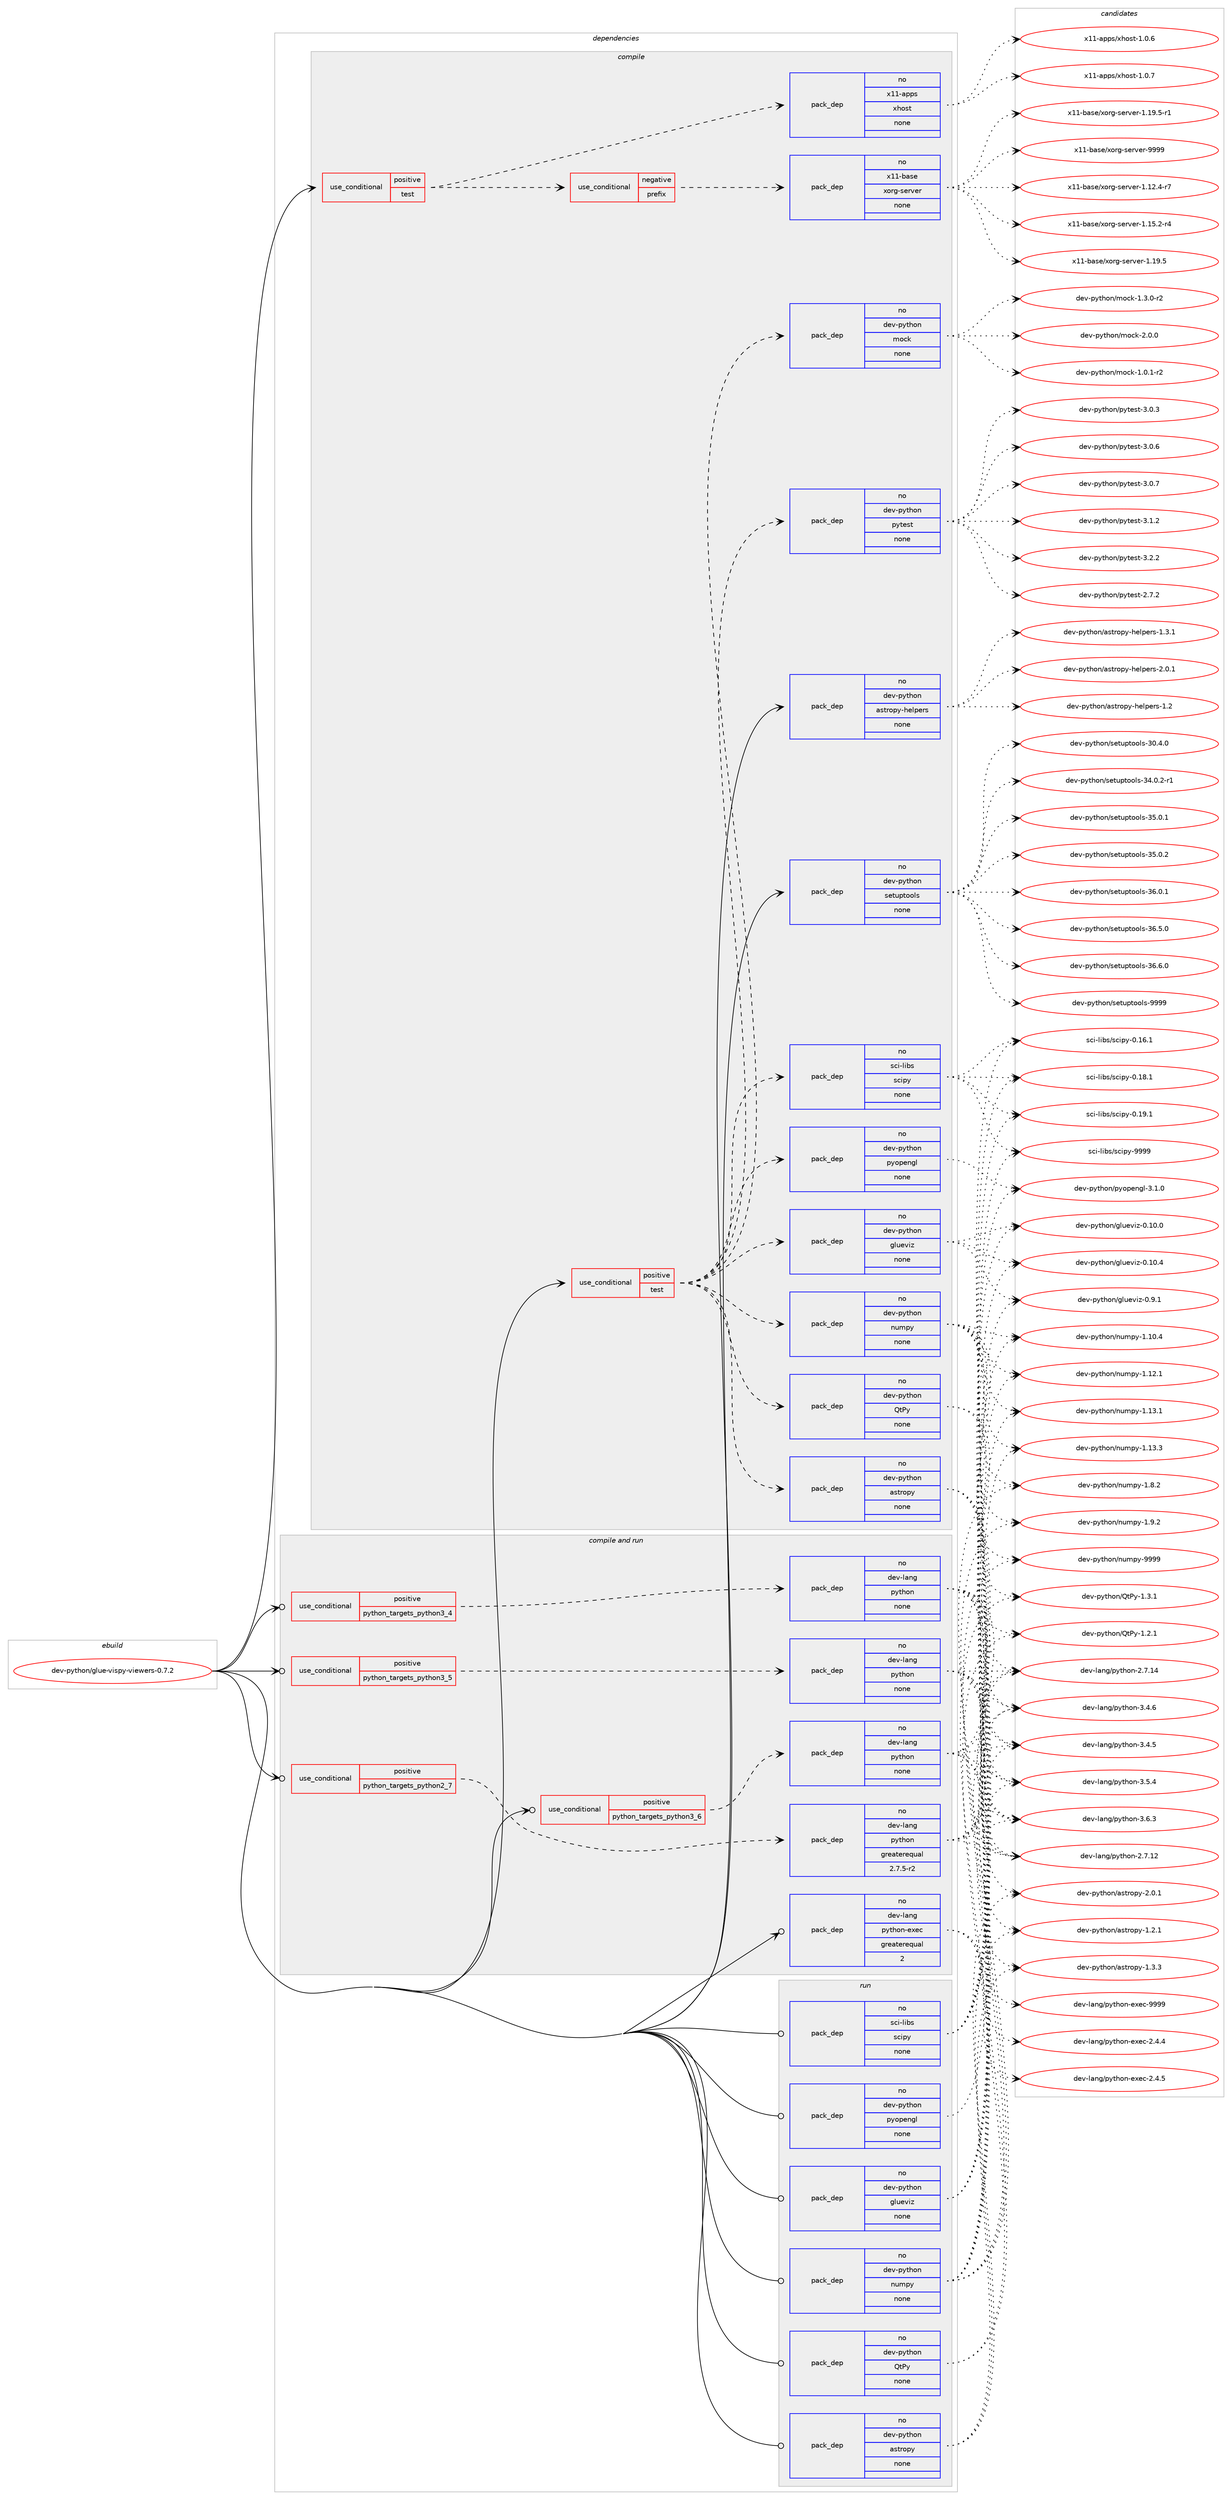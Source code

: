 digraph prolog {

# *************
# Graph options
# *************

newrank=true;
concentrate=true;
compound=true;
graph [rankdir=LR,fontname=Helvetica,fontsize=10,ranksep=1.5];#, ranksep=2.5, nodesep=0.2];
edge  [arrowhead=vee];
node  [fontname=Helvetica,fontsize=10];

# **********
# The ebuild
# **********

subgraph cluster_leftcol {
color=gray;
rank=same;
label=<<i>ebuild</i>>;
id [label="dev-python/glue-vispy-viewers-0.7.2", color=red, width=4, href="../dev-python/glue-vispy-viewers-0.7.2.svg"];
}

# ****************
# The dependencies
# ****************

subgraph cluster_midcol {
color=gray;
label=<<i>dependencies</i>>;
subgraph cluster_compile {
fillcolor="#eeeeee";
style=filled;
label=<<i>compile</i>>;
subgraph cond33333 {
dependency159169 [label=<<TABLE BORDER="0" CELLBORDER="1" CELLSPACING="0" CELLPADDING="4"><TR><TD ROWSPAN="3" CELLPADDING="10">use_conditional</TD></TR><TR><TD>positive</TD></TR><TR><TD>test</TD></TR></TABLE>>, shape=none, color=red];
subgraph cond33334 {
dependency159170 [label=<<TABLE BORDER="0" CELLBORDER="1" CELLSPACING="0" CELLPADDING="4"><TR><TD ROWSPAN="3" CELLPADDING="10">use_conditional</TD></TR><TR><TD>negative</TD></TR><TR><TD>prefix</TD></TR></TABLE>>, shape=none, color=red];
subgraph pack121996 {
dependency159171 [label=<<TABLE BORDER="0" CELLBORDER="1" CELLSPACING="0" CELLPADDING="4" WIDTH="220"><TR><TD ROWSPAN="6" CELLPADDING="30">pack_dep</TD></TR><TR><TD WIDTH="110">no</TD></TR><TR><TD>x11-base</TD></TR><TR><TD>xorg-server</TD></TR><TR><TD>none</TD></TR><TR><TD></TD></TR></TABLE>>, shape=none, color=blue];
}
dependency159170:e -> dependency159171:w [weight=20,style="dashed",arrowhead="vee"];
}
dependency159169:e -> dependency159170:w [weight=20,style="dashed",arrowhead="vee"];
subgraph pack121997 {
dependency159172 [label=<<TABLE BORDER="0" CELLBORDER="1" CELLSPACING="0" CELLPADDING="4" WIDTH="220"><TR><TD ROWSPAN="6" CELLPADDING="30">pack_dep</TD></TR><TR><TD WIDTH="110">no</TD></TR><TR><TD>x11-apps</TD></TR><TR><TD>xhost</TD></TR><TR><TD>none</TD></TR><TR><TD></TD></TR></TABLE>>, shape=none, color=blue];
}
dependency159169:e -> dependency159172:w [weight=20,style="dashed",arrowhead="vee"];
}
id:e -> dependency159169:w [weight=20,style="solid",arrowhead="vee"];
subgraph cond33335 {
dependency159173 [label=<<TABLE BORDER="0" CELLBORDER="1" CELLSPACING="0" CELLPADDING="4"><TR><TD ROWSPAN="3" CELLPADDING="10">use_conditional</TD></TR><TR><TD>positive</TD></TR><TR><TD>test</TD></TR></TABLE>>, shape=none, color=red];
subgraph pack121998 {
dependency159174 [label=<<TABLE BORDER="0" CELLBORDER="1" CELLSPACING="0" CELLPADDING="4" WIDTH="220"><TR><TD ROWSPAN="6" CELLPADDING="30">pack_dep</TD></TR><TR><TD WIDTH="110">no</TD></TR><TR><TD>dev-python</TD></TR><TR><TD>astropy</TD></TR><TR><TD>none</TD></TR><TR><TD></TD></TR></TABLE>>, shape=none, color=blue];
}
dependency159173:e -> dependency159174:w [weight=20,style="dashed",arrowhead="vee"];
subgraph pack121999 {
dependency159175 [label=<<TABLE BORDER="0" CELLBORDER="1" CELLSPACING="0" CELLPADDING="4" WIDTH="220"><TR><TD ROWSPAN="6" CELLPADDING="30">pack_dep</TD></TR><TR><TD WIDTH="110">no</TD></TR><TR><TD>dev-python</TD></TR><TR><TD>glueviz</TD></TR><TR><TD>none</TD></TR><TR><TD></TD></TR></TABLE>>, shape=none, color=blue];
}
dependency159173:e -> dependency159175:w [weight=20,style="dashed",arrowhead="vee"];
subgraph pack122000 {
dependency159176 [label=<<TABLE BORDER="0" CELLBORDER="1" CELLSPACING="0" CELLPADDING="4" WIDTH="220"><TR><TD ROWSPAN="6" CELLPADDING="30">pack_dep</TD></TR><TR><TD WIDTH="110">no</TD></TR><TR><TD>dev-python</TD></TR><TR><TD>numpy</TD></TR><TR><TD>none</TD></TR><TR><TD></TD></TR></TABLE>>, shape=none, color=blue];
}
dependency159173:e -> dependency159176:w [weight=20,style="dashed",arrowhead="vee"];
subgraph pack122001 {
dependency159177 [label=<<TABLE BORDER="0" CELLBORDER="1" CELLSPACING="0" CELLPADDING="4" WIDTH="220"><TR><TD ROWSPAN="6" CELLPADDING="30">pack_dep</TD></TR><TR><TD WIDTH="110">no</TD></TR><TR><TD>dev-python</TD></TR><TR><TD>pyopengl</TD></TR><TR><TD>none</TD></TR><TR><TD></TD></TR></TABLE>>, shape=none, color=blue];
}
dependency159173:e -> dependency159177:w [weight=20,style="dashed",arrowhead="vee"];
subgraph pack122002 {
dependency159178 [label=<<TABLE BORDER="0" CELLBORDER="1" CELLSPACING="0" CELLPADDING="4" WIDTH="220"><TR><TD ROWSPAN="6" CELLPADDING="30">pack_dep</TD></TR><TR><TD WIDTH="110">no</TD></TR><TR><TD>dev-python</TD></TR><TR><TD>QtPy</TD></TR><TR><TD>none</TD></TR><TR><TD></TD></TR></TABLE>>, shape=none, color=blue];
}
dependency159173:e -> dependency159178:w [weight=20,style="dashed",arrowhead="vee"];
subgraph pack122003 {
dependency159179 [label=<<TABLE BORDER="0" CELLBORDER="1" CELLSPACING="0" CELLPADDING="4" WIDTH="220"><TR><TD ROWSPAN="6" CELLPADDING="30">pack_dep</TD></TR><TR><TD WIDTH="110">no</TD></TR><TR><TD>sci-libs</TD></TR><TR><TD>scipy</TD></TR><TR><TD>none</TD></TR><TR><TD></TD></TR></TABLE>>, shape=none, color=blue];
}
dependency159173:e -> dependency159179:w [weight=20,style="dashed",arrowhead="vee"];
subgraph pack122004 {
dependency159180 [label=<<TABLE BORDER="0" CELLBORDER="1" CELLSPACING="0" CELLPADDING="4" WIDTH="220"><TR><TD ROWSPAN="6" CELLPADDING="30">pack_dep</TD></TR><TR><TD WIDTH="110">no</TD></TR><TR><TD>dev-python</TD></TR><TR><TD>mock</TD></TR><TR><TD>none</TD></TR><TR><TD></TD></TR></TABLE>>, shape=none, color=blue];
}
dependency159173:e -> dependency159180:w [weight=20,style="dashed",arrowhead="vee"];
subgraph pack122005 {
dependency159181 [label=<<TABLE BORDER="0" CELLBORDER="1" CELLSPACING="0" CELLPADDING="4" WIDTH="220"><TR><TD ROWSPAN="6" CELLPADDING="30">pack_dep</TD></TR><TR><TD WIDTH="110">no</TD></TR><TR><TD>dev-python</TD></TR><TR><TD>pytest</TD></TR><TR><TD>none</TD></TR><TR><TD></TD></TR></TABLE>>, shape=none, color=blue];
}
dependency159173:e -> dependency159181:w [weight=20,style="dashed",arrowhead="vee"];
}
id:e -> dependency159173:w [weight=20,style="solid",arrowhead="vee"];
subgraph pack122006 {
dependency159182 [label=<<TABLE BORDER="0" CELLBORDER="1" CELLSPACING="0" CELLPADDING="4" WIDTH="220"><TR><TD ROWSPAN="6" CELLPADDING="30">pack_dep</TD></TR><TR><TD WIDTH="110">no</TD></TR><TR><TD>dev-python</TD></TR><TR><TD>astropy-helpers</TD></TR><TR><TD>none</TD></TR><TR><TD></TD></TR></TABLE>>, shape=none, color=blue];
}
id:e -> dependency159182:w [weight=20,style="solid",arrowhead="vee"];
subgraph pack122007 {
dependency159183 [label=<<TABLE BORDER="0" CELLBORDER="1" CELLSPACING="0" CELLPADDING="4" WIDTH="220"><TR><TD ROWSPAN="6" CELLPADDING="30">pack_dep</TD></TR><TR><TD WIDTH="110">no</TD></TR><TR><TD>dev-python</TD></TR><TR><TD>setuptools</TD></TR><TR><TD>none</TD></TR><TR><TD></TD></TR></TABLE>>, shape=none, color=blue];
}
id:e -> dependency159183:w [weight=20,style="solid",arrowhead="vee"];
}
subgraph cluster_compileandrun {
fillcolor="#eeeeee";
style=filled;
label=<<i>compile and run</i>>;
subgraph cond33336 {
dependency159184 [label=<<TABLE BORDER="0" CELLBORDER="1" CELLSPACING="0" CELLPADDING="4"><TR><TD ROWSPAN="3" CELLPADDING="10">use_conditional</TD></TR><TR><TD>positive</TD></TR><TR><TD>python_targets_python2_7</TD></TR></TABLE>>, shape=none, color=red];
subgraph pack122008 {
dependency159185 [label=<<TABLE BORDER="0" CELLBORDER="1" CELLSPACING="0" CELLPADDING="4" WIDTH="220"><TR><TD ROWSPAN="6" CELLPADDING="30">pack_dep</TD></TR><TR><TD WIDTH="110">no</TD></TR><TR><TD>dev-lang</TD></TR><TR><TD>python</TD></TR><TR><TD>greaterequal</TD></TR><TR><TD>2.7.5-r2</TD></TR></TABLE>>, shape=none, color=blue];
}
dependency159184:e -> dependency159185:w [weight=20,style="dashed",arrowhead="vee"];
}
id:e -> dependency159184:w [weight=20,style="solid",arrowhead="odotvee"];
subgraph cond33337 {
dependency159186 [label=<<TABLE BORDER="0" CELLBORDER="1" CELLSPACING="0" CELLPADDING="4"><TR><TD ROWSPAN="3" CELLPADDING="10">use_conditional</TD></TR><TR><TD>positive</TD></TR><TR><TD>python_targets_python3_4</TD></TR></TABLE>>, shape=none, color=red];
subgraph pack122009 {
dependency159187 [label=<<TABLE BORDER="0" CELLBORDER="1" CELLSPACING="0" CELLPADDING="4" WIDTH="220"><TR><TD ROWSPAN="6" CELLPADDING="30">pack_dep</TD></TR><TR><TD WIDTH="110">no</TD></TR><TR><TD>dev-lang</TD></TR><TR><TD>python</TD></TR><TR><TD>none</TD></TR><TR><TD></TD></TR></TABLE>>, shape=none, color=blue];
}
dependency159186:e -> dependency159187:w [weight=20,style="dashed",arrowhead="vee"];
}
id:e -> dependency159186:w [weight=20,style="solid",arrowhead="odotvee"];
subgraph cond33338 {
dependency159188 [label=<<TABLE BORDER="0" CELLBORDER="1" CELLSPACING="0" CELLPADDING="4"><TR><TD ROWSPAN="3" CELLPADDING="10">use_conditional</TD></TR><TR><TD>positive</TD></TR><TR><TD>python_targets_python3_5</TD></TR></TABLE>>, shape=none, color=red];
subgraph pack122010 {
dependency159189 [label=<<TABLE BORDER="0" CELLBORDER="1" CELLSPACING="0" CELLPADDING="4" WIDTH="220"><TR><TD ROWSPAN="6" CELLPADDING="30">pack_dep</TD></TR><TR><TD WIDTH="110">no</TD></TR><TR><TD>dev-lang</TD></TR><TR><TD>python</TD></TR><TR><TD>none</TD></TR><TR><TD></TD></TR></TABLE>>, shape=none, color=blue];
}
dependency159188:e -> dependency159189:w [weight=20,style="dashed",arrowhead="vee"];
}
id:e -> dependency159188:w [weight=20,style="solid",arrowhead="odotvee"];
subgraph cond33339 {
dependency159190 [label=<<TABLE BORDER="0" CELLBORDER="1" CELLSPACING="0" CELLPADDING="4"><TR><TD ROWSPAN="3" CELLPADDING="10">use_conditional</TD></TR><TR><TD>positive</TD></TR><TR><TD>python_targets_python3_6</TD></TR></TABLE>>, shape=none, color=red];
subgraph pack122011 {
dependency159191 [label=<<TABLE BORDER="0" CELLBORDER="1" CELLSPACING="0" CELLPADDING="4" WIDTH="220"><TR><TD ROWSPAN="6" CELLPADDING="30">pack_dep</TD></TR><TR><TD WIDTH="110">no</TD></TR><TR><TD>dev-lang</TD></TR><TR><TD>python</TD></TR><TR><TD>none</TD></TR><TR><TD></TD></TR></TABLE>>, shape=none, color=blue];
}
dependency159190:e -> dependency159191:w [weight=20,style="dashed",arrowhead="vee"];
}
id:e -> dependency159190:w [weight=20,style="solid",arrowhead="odotvee"];
subgraph pack122012 {
dependency159192 [label=<<TABLE BORDER="0" CELLBORDER="1" CELLSPACING="0" CELLPADDING="4" WIDTH="220"><TR><TD ROWSPAN="6" CELLPADDING="30">pack_dep</TD></TR><TR><TD WIDTH="110">no</TD></TR><TR><TD>dev-lang</TD></TR><TR><TD>python-exec</TD></TR><TR><TD>greaterequal</TD></TR><TR><TD>2</TD></TR></TABLE>>, shape=none, color=blue];
}
id:e -> dependency159192:w [weight=20,style="solid",arrowhead="odotvee"];
}
subgraph cluster_run {
fillcolor="#eeeeee";
style=filled;
label=<<i>run</i>>;
subgraph pack122013 {
dependency159193 [label=<<TABLE BORDER="0" CELLBORDER="1" CELLSPACING="0" CELLPADDING="4" WIDTH="220"><TR><TD ROWSPAN="6" CELLPADDING="30">pack_dep</TD></TR><TR><TD WIDTH="110">no</TD></TR><TR><TD>dev-python</TD></TR><TR><TD>QtPy</TD></TR><TR><TD>none</TD></TR><TR><TD></TD></TR></TABLE>>, shape=none, color=blue];
}
id:e -> dependency159193:w [weight=20,style="solid",arrowhead="odot"];
subgraph pack122014 {
dependency159194 [label=<<TABLE BORDER="0" CELLBORDER="1" CELLSPACING="0" CELLPADDING="4" WIDTH="220"><TR><TD ROWSPAN="6" CELLPADDING="30">pack_dep</TD></TR><TR><TD WIDTH="110">no</TD></TR><TR><TD>dev-python</TD></TR><TR><TD>astropy</TD></TR><TR><TD>none</TD></TR><TR><TD></TD></TR></TABLE>>, shape=none, color=blue];
}
id:e -> dependency159194:w [weight=20,style="solid",arrowhead="odot"];
subgraph pack122015 {
dependency159195 [label=<<TABLE BORDER="0" CELLBORDER="1" CELLSPACING="0" CELLPADDING="4" WIDTH="220"><TR><TD ROWSPAN="6" CELLPADDING="30">pack_dep</TD></TR><TR><TD WIDTH="110">no</TD></TR><TR><TD>dev-python</TD></TR><TR><TD>glueviz</TD></TR><TR><TD>none</TD></TR><TR><TD></TD></TR></TABLE>>, shape=none, color=blue];
}
id:e -> dependency159195:w [weight=20,style="solid",arrowhead="odot"];
subgraph pack122016 {
dependency159196 [label=<<TABLE BORDER="0" CELLBORDER="1" CELLSPACING="0" CELLPADDING="4" WIDTH="220"><TR><TD ROWSPAN="6" CELLPADDING="30">pack_dep</TD></TR><TR><TD WIDTH="110">no</TD></TR><TR><TD>dev-python</TD></TR><TR><TD>numpy</TD></TR><TR><TD>none</TD></TR><TR><TD></TD></TR></TABLE>>, shape=none, color=blue];
}
id:e -> dependency159196:w [weight=20,style="solid",arrowhead="odot"];
subgraph pack122017 {
dependency159197 [label=<<TABLE BORDER="0" CELLBORDER="1" CELLSPACING="0" CELLPADDING="4" WIDTH="220"><TR><TD ROWSPAN="6" CELLPADDING="30">pack_dep</TD></TR><TR><TD WIDTH="110">no</TD></TR><TR><TD>dev-python</TD></TR><TR><TD>pyopengl</TD></TR><TR><TD>none</TD></TR><TR><TD></TD></TR></TABLE>>, shape=none, color=blue];
}
id:e -> dependency159197:w [weight=20,style="solid",arrowhead="odot"];
subgraph pack122018 {
dependency159198 [label=<<TABLE BORDER="0" CELLBORDER="1" CELLSPACING="0" CELLPADDING="4" WIDTH="220"><TR><TD ROWSPAN="6" CELLPADDING="30">pack_dep</TD></TR><TR><TD WIDTH="110">no</TD></TR><TR><TD>sci-libs</TD></TR><TR><TD>scipy</TD></TR><TR><TD>none</TD></TR><TR><TD></TD></TR></TABLE>>, shape=none, color=blue];
}
id:e -> dependency159198:w [weight=20,style="solid",arrowhead="odot"];
}
}

# **************
# The candidates
# **************

subgraph cluster_choices {
rank=same;
color=gray;
label=<<i>candidates</i>>;

subgraph choice121996 {
color=black;
nodesep=1;
choice12049494598971151014712011111410345115101114118101114454946495046524511455 [label="x11-base/xorg-server-1.12.4-r7", color=red, width=4,href="../x11-base/xorg-server-1.12.4-r7.svg"];
choice12049494598971151014712011111410345115101114118101114454946495346504511452 [label="x11-base/xorg-server-1.15.2-r4", color=red, width=4,href="../x11-base/xorg-server-1.15.2-r4.svg"];
choice1204949459897115101471201111141034511510111411810111445494649574653 [label="x11-base/xorg-server-1.19.5", color=red, width=4,href="../x11-base/xorg-server-1.19.5.svg"];
choice12049494598971151014712011111410345115101114118101114454946495746534511449 [label="x11-base/xorg-server-1.19.5-r1", color=red, width=4,href="../x11-base/xorg-server-1.19.5-r1.svg"];
choice120494945989711510147120111114103451151011141181011144557575757 [label="x11-base/xorg-server-9999", color=red, width=4,href="../x11-base/xorg-server-9999.svg"];
dependency159171:e -> choice12049494598971151014712011111410345115101114118101114454946495046524511455:w [style=dotted,weight="100"];
dependency159171:e -> choice12049494598971151014712011111410345115101114118101114454946495346504511452:w [style=dotted,weight="100"];
dependency159171:e -> choice1204949459897115101471201111141034511510111411810111445494649574653:w [style=dotted,weight="100"];
dependency159171:e -> choice12049494598971151014712011111410345115101114118101114454946495746534511449:w [style=dotted,weight="100"];
dependency159171:e -> choice120494945989711510147120111114103451151011141181011144557575757:w [style=dotted,weight="100"];
}
subgraph choice121997 {
color=black;
nodesep=1;
choice1204949459711211211547120104111115116454946484654 [label="x11-apps/xhost-1.0.6", color=red, width=4,href="../x11-apps/xhost-1.0.6.svg"];
choice1204949459711211211547120104111115116454946484655 [label="x11-apps/xhost-1.0.7", color=red, width=4,href="../x11-apps/xhost-1.0.7.svg"];
dependency159172:e -> choice1204949459711211211547120104111115116454946484654:w [style=dotted,weight="100"];
dependency159172:e -> choice1204949459711211211547120104111115116454946484655:w [style=dotted,weight="100"];
}
subgraph choice121998 {
color=black;
nodesep=1;
choice100101118451121211161041111104797115116114111112121454946504649 [label="dev-python/astropy-1.2.1", color=red, width=4,href="../dev-python/astropy-1.2.1.svg"];
choice100101118451121211161041111104797115116114111112121454946514651 [label="dev-python/astropy-1.3.3", color=red, width=4,href="../dev-python/astropy-1.3.3.svg"];
choice100101118451121211161041111104797115116114111112121455046484649 [label="dev-python/astropy-2.0.1", color=red, width=4,href="../dev-python/astropy-2.0.1.svg"];
dependency159174:e -> choice100101118451121211161041111104797115116114111112121454946504649:w [style=dotted,weight="100"];
dependency159174:e -> choice100101118451121211161041111104797115116114111112121454946514651:w [style=dotted,weight="100"];
dependency159174:e -> choice100101118451121211161041111104797115116114111112121455046484649:w [style=dotted,weight="100"];
}
subgraph choice121999 {
color=black;
nodesep=1;
choice100101118451121211161041111104710310811710111810512245484649484648 [label="dev-python/glueviz-0.10.0", color=red, width=4,href="../dev-python/glueviz-0.10.0.svg"];
choice100101118451121211161041111104710310811710111810512245484649484652 [label="dev-python/glueviz-0.10.4", color=red, width=4,href="../dev-python/glueviz-0.10.4.svg"];
choice1001011184511212111610411111047103108117101118105122454846574649 [label="dev-python/glueviz-0.9.1", color=red, width=4,href="../dev-python/glueviz-0.9.1.svg"];
dependency159175:e -> choice100101118451121211161041111104710310811710111810512245484649484648:w [style=dotted,weight="100"];
dependency159175:e -> choice100101118451121211161041111104710310811710111810512245484649484652:w [style=dotted,weight="100"];
dependency159175:e -> choice1001011184511212111610411111047103108117101118105122454846574649:w [style=dotted,weight="100"];
}
subgraph choice122000 {
color=black;
nodesep=1;
choice100101118451121211161041111104711011710911212145494649484652 [label="dev-python/numpy-1.10.4", color=red, width=4,href="../dev-python/numpy-1.10.4.svg"];
choice100101118451121211161041111104711011710911212145494649504649 [label="dev-python/numpy-1.12.1", color=red, width=4,href="../dev-python/numpy-1.12.1.svg"];
choice100101118451121211161041111104711011710911212145494649514649 [label="dev-python/numpy-1.13.1", color=red, width=4,href="../dev-python/numpy-1.13.1.svg"];
choice100101118451121211161041111104711011710911212145494649514651 [label="dev-python/numpy-1.13.3", color=red, width=4,href="../dev-python/numpy-1.13.3.svg"];
choice1001011184511212111610411111047110117109112121454946564650 [label="dev-python/numpy-1.8.2", color=red, width=4,href="../dev-python/numpy-1.8.2.svg"];
choice1001011184511212111610411111047110117109112121454946574650 [label="dev-python/numpy-1.9.2", color=red, width=4,href="../dev-python/numpy-1.9.2.svg"];
choice10010111845112121116104111110471101171091121214557575757 [label="dev-python/numpy-9999", color=red, width=4,href="../dev-python/numpy-9999.svg"];
dependency159176:e -> choice100101118451121211161041111104711011710911212145494649484652:w [style=dotted,weight="100"];
dependency159176:e -> choice100101118451121211161041111104711011710911212145494649504649:w [style=dotted,weight="100"];
dependency159176:e -> choice100101118451121211161041111104711011710911212145494649514649:w [style=dotted,weight="100"];
dependency159176:e -> choice100101118451121211161041111104711011710911212145494649514651:w [style=dotted,weight="100"];
dependency159176:e -> choice1001011184511212111610411111047110117109112121454946564650:w [style=dotted,weight="100"];
dependency159176:e -> choice1001011184511212111610411111047110117109112121454946574650:w [style=dotted,weight="100"];
dependency159176:e -> choice10010111845112121116104111110471101171091121214557575757:w [style=dotted,weight="100"];
}
subgraph choice122001 {
color=black;
nodesep=1;
choice1001011184511212111610411111047112121111112101110103108455146494648 [label="dev-python/pyopengl-3.1.0", color=red, width=4,href="../dev-python/pyopengl-3.1.0.svg"];
dependency159177:e -> choice1001011184511212111610411111047112121111112101110103108455146494648:w [style=dotted,weight="100"];
}
subgraph choice122002 {
color=black;
nodesep=1;
choice10010111845112121116104111110478111680121454946504649 [label="dev-python/QtPy-1.2.1", color=red, width=4,href="../dev-python/QtPy-1.2.1.svg"];
choice10010111845112121116104111110478111680121454946514649 [label="dev-python/QtPy-1.3.1", color=red, width=4,href="../dev-python/QtPy-1.3.1.svg"];
dependency159178:e -> choice10010111845112121116104111110478111680121454946504649:w [style=dotted,weight="100"];
dependency159178:e -> choice10010111845112121116104111110478111680121454946514649:w [style=dotted,weight="100"];
}
subgraph choice122003 {
color=black;
nodesep=1;
choice115991054510810598115471159910511212145484649544649 [label="sci-libs/scipy-0.16.1", color=red, width=4,href="../sci-libs/scipy-0.16.1.svg"];
choice115991054510810598115471159910511212145484649564649 [label="sci-libs/scipy-0.18.1", color=red, width=4,href="../sci-libs/scipy-0.18.1.svg"];
choice115991054510810598115471159910511212145484649574649 [label="sci-libs/scipy-0.19.1", color=red, width=4,href="../sci-libs/scipy-0.19.1.svg"];
choice11599105451081059811547115991051121214557575757 [label="sci-libs/scipy-9999", color=red, width=4,href="../sci-libs/scipy-9999.svg"];
dependency159179:e -> choice115991054510810598115471159910511212145484649544649:w [style=dotted,weight="100"];
dependency159179:e -> choice115991054510810598115471159910511212145484649564649:w [style=dotted,weight="100"];
dependency159179:e -> choice115991054510810598115471159910511212145484649574649:w [style=dotted,weight="100"];
dependency159179:e -> choice11599105451081059811547115991051121214557575757:w [style=dotted,weight="100"];
}
subgraph choice122004 {
color=black;
nodesep=1;
choice1001011184511212111610411111047109111991074549464846494511450 [label="dev-python/mock-1.0.1-r2", color=red, width=4,href="../dev-python/mock-1.0.1-r2.svg"];
choice1001011184511212111610411111047109111991074549465146484511450 [label="dev-python/mock-1.3.0-r2", color=red, width=4,href="../dev-python/mock-1.3.0-r2.svg"];
choice100101118451121211161041111104710911199107455046484648 [label="dev-python/mock-2.0.0", color=red, width=4,href="../dev-python/mock-2.0.0.svg"];
dependency159180:e -> choice1001011184511212111610411111047109111991074549464846494511450:w [style=dotted,weight="100"];
dependency159180:e -> choice1001011184511212111610411111047109111991074549465146484511450:w [style=dotted,weight="100"];
dependency159180:e -> choice100101118451121211161041111104710911199107455046484648:w [style=dotted,weight="100"];
}
subgraph choice122005 {
color=black;
nodesep=1;
choice1001011184511212111610411111047112121116101115116455046554650 [label="dev-python/pytest-2.7.2", color=red, width=4,href="../dev-python/pytest-2.7.2.svg"];
choice1001011184511212111610411111047112121116101115116455146484651 [label="dev-python/pytest-3.0.3", color=red, width=4,href="../dev-python/pytest-3.0.3.svg"];
choice1001011184511212111610411111047112121116101115116455146484654 [label="dev-python/pytest-3.0.6", color=red, width=4,href="../dev-python/pytest-3.0.6.svg"];
choice1001011184511212111610411111047112121116101115116455146484655 [label="dev-python/pytest-3.0.7", color=red, width=4,href="../dev-python/pytest-3.0.7.svg"];
choice1001011184511212111610411111047112121116101115116455146494650 [label="dev-python/pytest-3.1.2", color=red, width=4,href="../dev-python/pytest-3.1.2.svg"];
choice1001011184511212111610411111047112121116101115116455146504650 [label="dev-python/pytest-3.2.2", color=red, width=4,href="../dev-python/pytest-3.2.2.svg"];
dependency159181:e -> choice1001011184511212111610411111047112121116101115116455046554650:w [style=dotted,weight="100"];
dependency159181:e -> choice1001011184511212111610411111047112121116101115116455146484651:w [style=dotted,weight="100"];
dependency159181:e -> choice1001011184511212111610411111047112121116101115116455146484654:w [style=dotted,weight="100"];
dependency159181:e -> choice1001011184511212111610411111047112121116101115116455146484655:w [style=dotted,weight="100"];
dependency159181:e -> choice1001011184511212111610411111047112121116101115116455146494650:w [style=dotted,weight="100"];
dependency159181:e -> choice1001011184511212111610411111047112121116101115116455146504650:w [style=dotted,weight="100"];
}
subgraph choice122006 {
color=black;
nodesep=1;
choice1001011184511212111610411111047971151161141111121214510410110811210111411545494650 [label="dev-python/astropy-helpers-1.2", color=red, width=4,href="../dev-python/astropy-helpers-1.2.svg"];
choice10010111845112121116104111110479711511611411111212145104101108112101114115454946514649 [label="dev-python/astropy-helpers-1.3.1", color=red, width=4,href="../dev-python/astropy-helpers-1.3.1.svg"];
choice10010111845112121116104111110479711511611411111212145104101108112101114115455046484649 [label="dev-python/astropy-helpers-2.0.1", color=red, width=4,href="../dev-python/astropy-helpers-2.0.1.svg"];
dependency159182:e -> choice1001011184511212111610411111047971151161141111121214510410110811210111411545494650:w [style=dotted,weight="100"];
dependency159182:e -> choice10010111845112121116104111110479711511611411111212145104101108112101114115454946514649:w [style=dotted,weight="100"];
dependency159182:e -> choice10010111845112121116104111110479711511611411111212145104101108112101114115455046484649:w [style=dotted,weight="100"];
}
subgraph choice122007 {
color=black;
nodesep=1;
choice100101118451121211161041111104711510111611711211611111110811545514846524648 [label="dev-python/setuptools-30.4.0", color=red, width=4,href="../dev-python/setuptools-30.4.0.svg"];
choice1001011184511212111610411111047115101116117112116111111108115455152464846504511449 [label="dev-python/setuptools-34.0.2-r1", color=red, width=4,href="../dev-python/setuptools-34.0.2-r1.svg"];
choice100101118451121211161041111104711510111611711211611111110811545515346484649 [label="dev-python/setuptools-35.0.1", color=red, width=4,href="../dev-python/setuptools-35.0.1.svg"];
choice100101118451121211161041111104711510111611711211611111110811545515346484650 [label="dev-python/setuptools-35.0.2", color=red, width=4,href="../dev-python/setuptools-35.0.2.svg"];
choice100101118451121211161041111104711510111611711211611111110811545515446484649 [label="dev-python/setuptools-36.0.1", color=red, width=4,href="../dev-python/setuptools-36.0.1.svg"];
choice100101118451121211161041111104711510111611711211611111110811545515446534648 [label="dev-python/setuptools-36.5.0", color=red, width=4,href="../dev-python/setuptools-36.5.0.svg"];
choice100101118451121211161041111104711510111611711211611111110811545515446544648 [label="dev-python/setuptools-36.6.0", color=red, width=4,href="../dev-python/setuptools-36.6.0.svg"];
choice10010111845112121116104111110471151011161171121161111111081154557575757 [label="dev-python/setuptools-9999", color=red, width=4,href="../dev-python/setuptools-9999.svg"];
dependency159183:e -> choice100101118451121211161041111104711510111611711211611111110811545514846524648:w [style=dotted,weight="100"];
dependency159183:e -> choice1001011184511212111610411111047115101116117112116111111108115455152464846504511449:w [style=dotted,weight="100"];
dependency159183:e -> choice100101118451121211161041111104711510111611711211611111110811545515346484649:w [style=dotted,weight="100"];
dependency159183:e -> choice100101118451121211161041111104711510111611711211611111110811545515346484650:w [style=dotted,weight="100"];
dependency159183:e -> choice100101118451121211161041111104711510111611711211611111110811545515446484649:w [style=dotted,weight="100"];
dependency159183:e -> choice100101118451121211161041111104711510111611711211611111110811545515446534648:w [style=dotted,weight="100"];
dependency159183:e -> choice100101118451121211161041111104711510111611711211611111110811545515446544648:w [style=dotted,weight="100"];
dependency159183:e -> choice10010111845112121116104111110471151011161171121161111111081154557575757:w [style=dotted,weight="100"];
}
subgraph choice122008 {
color=black;
nodesep=1;
choice10010111845108971101034711212111610411111045504655464950 [label="dev-lang/python-2.7.12", color=red, width=4,href="../dev-lang/python-2.7.12.svg"];
choice10010111845108971101034711212111610411111045504655464952 [label="dev-lang/python-2.7.14", color=red, width=4,href="../dev-lang/python-2.7.14.svg"];
choice100101118451089711010347112121116104111110455146524653 [label="dev-lang/python-3.4.5", color=red, width=4,href="../dev-lang/python-3.4.5.svg"];
choice100101118451089711010347112121116104111110455146524654 [label="dev-lang/python-3.4.6", color=red, width=4,href="../dev-lang/python-3.4.6.svg"];
choice100101118451089711010347112121116104111110455146534652 [label="dev-lang/python-3.5.4", color=red, width=4,href="../dev-lang/python-3.5.4.svg"];
choice100101118451089711010347112121116104111110455146544651 [label="dev-lang/python-3.6.3", color=red, width=4,href="../dev-lang/python-3.6.3.svg"];
dependency159185:e -> choice10010111845108971101034711212111610411111045504655464950:w [style=dotted,weight="100"];
dependency159185:e -> choice10010111845108971101034711212111610411111045504655464952:w [style=dotted,weight="100"];
dependency159185:e -> choice100101118451089711010347112121116104111110455146524653:w [style=dotted,weight="100"];
dependency159185:e -> choice100101118451089711010347112121116104111110455146524654:w [style=dotted,weight="100"];
dependency159185:e -> choice100101118451089711010347112121116104111110455146534652:w [style=dotted,weight="100"];
dependency159185:e -> choice100101118451089711010347112121116104111110455146544651:w [style=dotted,weight="100"];
}
subgraph choice122009 {
color=black;
nodesep=1;
choice10010111845108971101034711212111610411111045504655464950 [label="dev-lang/python-2.7.12", color=red, width=4,href="../dev-lang/python-2.7.12.svg"];
choice10010111845108971101034711212111610411111045504655464952 [label="dev-lang/python-2.7.14", color=red, width=4,href="../dev-lang/python-2.7.14.svg"];
choice100101118451089711010347112121116104111110455146524653 [label="dev-lang/python-3.4.5", color=red, width=4,href="../dev-lang/python-3.4.5.svg"];
choice100101118451089711010347112121116104111110455146524654 [label="dev-lang/python-3.4.6", color=red, width=4,href="../dev-lang/python-3.4.6.svg"];
choice100101118451089711010347112121116104111110455146534652 [label="dev-lang/python-3.5.4", color=red, width=4,href="../dev-lang/python-3.5.4.svg"];
choice100101118451089711010347112121116104111110455146544651 [label="dev-lang/python-3.6.3", color=red, width=4,href="../dev-lang/python-3.6.3.svg"];
dependency159187:e -> choice10010111845108971101034711212111610411111045504655464950:w [style=dotted,weight="100"];
dependency159187:e -> choice10010111845108971101034711212111610411111045504655464952:w [style=dotted,weight="100"];
dependency159187:e -> choice100101118451089711010347112121116104111110455146524653:w [style=dotted,weight="100"];
dependency159187:e -> choice100101118451089711010347112121116104111110455146524654:w [style=dotted,weight="100"];
dependency159187:e -> choice100101118451089711010347112121116104111110455146534652:w [style=dotted,weight="100"];
dependency159187:e -> choice100101118451089711010347112121116104111110455146544651:w [style=dotted,weight="100"];
}
subgraph choice122010 {
color=black;
nodesep=1;
choice10010111845108971101034711212111610411111045504655464950 [label="dev-lang/python-2.7.12", color=red, width=4,href="../dev-lang/python-2.7.12.svg"];
choice10010111845108971101034711212111610411111045504655464952 [label="dev-lang/python-2.7.14", color=red, width=4,href="../dev-lang/python-2.7.14.svg"];
choice100101118451089711010347112121116104111110455146524653 [label="dev-lang/python-3.4.5", color=red, width=4,href="../dev-lang/python-3.4.5.svg"];
choice100101118451089711010347112121116104111110455146524654 [label="dev-lang/python-3.4.6", color=red, width=4,href="../dev-lang/python-3.4.6.svg"];
choice100101118451089711010347112121116104111110455146534652 [label="dev-lang/python-3.5.4", color=red, width=4,href="../dev-lang/python-3.5.4.svg"];
choice100101118451089711010347112121116104111110455146544651 [label="dev-lang/python-3.6.3", color=red, width=4,href="../dev-lang/python-3.6.3.svg"];
dependency159189:e -> choice10010111845108971101034711212111610411111045504655464950:w [style=dotted,weight="100"];
dependency159189:e -> choice10010111845108971101034711212111610411111045504655464952:w [style=dotted,weight="100"];
dependency159189:e -> choice100101118451089711010347112121116104111110455146524653:w [style=dotted,weight="100"];
dependency159189:e -> choice100101118451089711010347112121116104111110455146524654:w [style=dotted,weight="100"];
dependency159189:e -> choice100101118451089711010347112121116104111110455146534652:w [style=dotted,weight="100"];
dependency159189:e -> choice100101118451089711010347112121116104111110455146544651:w [style=dotted,weight="100"];
}
subgraph choice122011 {
color=black;
nodesep=1;
choice10010111845108971101034711212111610411111045504655464950 [label="dev-lang/python-2.7.12", color=red, width=4,href="../dev-lang/python-2.7.12.svg"];
choice10010111845108971101034711212111610411111045504655464952 [label="dev-lang/python-2.7.14", color=red, width=4,href="../dev-lang/python-2.7.14.svg"];
choice100101118451089711010347112121116104111110455146524653 [label="dev-lang/python-3.4.5", color=red, width=4,href="../dev-lang/python-3.4.5.svg"];
choice100101118451089711010347112121116104111110455146524654 [label="dev-lang/python-3.4.6", color=red, width=4,href="../dev-lang/python-3.4.6.svg"];
choice100101118451089711010347112121116104111110455146534652 [label="dev-lang/python-3.5.4", color=red, width=4,href="../dev-lang/python-3.5.4.svg"];
choice100101118451089711010347112121116104111110455146544651 [label="dev-lang/python-3.6.3", color=red, width=4,href="../dev-lang/python-3.6.3.svg"];
dependency159191:e -> choice10010111845108971101034711212111610411111045504655464950:w [style=dotted,weight="100"];
dependency159191:e -> choice10010111845108971101034711212111610411111045504655464952:w [style=dotted,weight="100"];
dependency159191:e -> choice100101118451089711010347112121116104111110455146524653:w [style=dotted,weight="100"];
dependency159191:e -> choice100101118451089711010347112121116104111110455146524654:w [style=dotted,weight="100"];
dependency159191:e -> choice100101118451089711010347112121116104111110455146534652:w [style=dotted,weight="100"];
dependency159191:e -> choice100101118451089711010347112121116104111110455146544651:w [style=dotted,weight="100"];
}
subgraph choice122012 {
color=black;
nodesep=1;
choice1001011184510897110103471121211161041111104510112010199455046524652 [label="dev-lang/python-exec-2.4.4", color=red, width=4,href="../dev-lang/python-exec-2.4.4.svg"];
choice1001011184510897110103471121211161041111104510112010199455046524653 [label="dev-lang/python-exec-2.4.5", color=red, width=4,href="../dev-lang/python-exec-2.4.5.svg"];
choice10010111845108971101034711212111610411111045101120101994557575757 [label="dev-lang/python-exec-9999", color=red, width=4,href="../dev-lang/python-exec-9999.svg"];
dependency159192:e -> choice1001011184510897110103471121211161041111104510112010199455046524652:w [style=dotted,weight="100"];
dependency159192:e -> choice1001011184510897110103471121211161041111104510112010199455046524653:w [style=dotted,weight="100"];
dependency159192:e -> choice10010111845108971101034711212111610411111045101120101994557575757:w [style=dotted,weight="100"];
}
subgraph choice122013 {
color=black;
nodesep=1;
choice10010111845112121116104111110478111680121454946504649 [label="dev-python/QtPy-1.2.1", color=red, width=4,href="../dev-python/QtPy-1.2.1.svg"];
choice10010111845112121116104111110478111680121454946514649 [label="dev-python/QtPy-1.3.1", color=red, width=4,href="../dev-python/QtPy-1.3.1.svg"];
dependency159193:e -> choice10010111845112121116104111110478111680121454946504649:w [style=dotted,weight="100"];
dependency159193:e -> choice10010111845112121116104111110478111680121454946514649:w [style=dotted,weight="100"];
}
subgraph choice122014 {
color=black;
nodesep=1;
choice100101118451121211161041111104797115116114111112121454946504649 [label="dev-python/astropy-1.2.1", color=red, width=4,href="../dev-python/astropy-1.2.1.svg"];
choice100101118451121211161041111104797115116114111112121454946514651 [label="dev-python/astropy-1.3.3", color=red, width=4,href="../dev-python/astropy-1.3.3.svg"];
choice100101118451121211161041111104797115116114111112121455046484649 [label="dev-python/astropy-2.0.1", color=red, width=4,href="../dev-python/astropy-2.0.1.svg"];
dependency159194:e -> choice100101118451121211161041111104797115116114111112121454946504649:w [style=dotted,weight="100"];
dependency159194:e -> choice100101118451121211161041111104797115116114111112121454946514651:w [style=dotted,weight="100"];
dependency159194:e -> choice100101118451121211161041111104797115116114111112121455046484649:w [style=dotted,weight="100"];
}
subgraph choice122015 {
color=black;
nodesep=1;
choice100101118451121211161041111104710310811710111810512245484649484648 [label="dev-python/glueviz-0.10.0", color=red, width=4,href="../dev-python/glueviz-0.10.0.svg"];
choice100101118451121211161041111104710310811710111810512245484649484652 [label="dev-python/glueviz-0.10.4", color=red, width=4,href="../dev-python/glueviz-0.10.4.svg"];
choice1001011184511212111610411111047103108117101118105122454846574649 [label="dev-python/glueviz-0.9.1", color=red, width=4,href="../dev-python/glueviz-0.9.1.svg"];
dependency159195:e -> choice100101118451121211161041111104710310811710111810512245484649484648:w [style=dotted,weight="100"];
dependency159195:e -> choice100101118451121211161041111104710310811710111810512245484649484652:w [style=dotted,weight="100"];
dependency159195:e -> choice1001011184511212111610411111047103108117101118105122454846574649:w [style=dotted,weight="100"];
}
subgraph choice122016 {
color=black;
nodesep=1;
choice100101118451121211161041111104711011710911212145494649484652 [label="dev-python/numpy-1.10.4", color=red, width=4,href="../dev-python/numpy-1.10.4.svg"];
choice100101118451121211161041111104711011710911212145494649504649 [label="dev-python/numpy-1.12.1", color=red, width=4,href="../dev-python/numpy-1.12.1.svg"];
choice100101118451121211161041111104711011710911212145494649514649 [label="dev-python/numpy-1.13.1", color=red, width=4,href="../dev-python/numpy-1.13.1.svg"];
choice100101118451121211161041111104711011710911212145494649514651 [label="dev-python/numpy-1.13.3", color=red, width=4,href="../dev-python/numpy-1.13.3.svg"];
choice1001011184511212111610411111047110117109112121454946564650 [label="dev-python/numpy-1.8.2", color=red, width=4,href="../dev-python/numpy-1.8.2.svg"];
choice1001011184511212111610411111047110117109112121454946574650 [label="dev-python/numpy-1.9.2", color=red, width=4,href="../dev-python/numpy-1.9.2.svg"];
choice10010111845112121116104111110471101171091121214557575757 [label="dev-python/numpy-9999", color=red, width=4,href="../dev-python/numpy-9999.svg"];
dependency159196:e -> choice100101118451121211161041111104711011710911212145494649484652:w [style=dotted,weight="100"];
dependency159196:e -> choice100101118451121211161041111104711011710911212145494649504649:w [style=dotted,weight="100"];
dependency159196:e -> choice100101118451121211161041111104711011710911212145494649514649:w [style=dotted,weight="100"];
dependency159196:e -> choice100101118451121211161041111104711011710911212145494649514651:w [style=dotted,weight="100"];
dependency159196:e -> choice1001011184511212111610411111047110117109112121454946564650:w [style=dotted,weight="100"];
dependency159196:e -> choice1001011184511212111610411111047110117109112121454946574650:w [style=dotted,weight="100"];
dependency159196:e -> choice10010111845112121116104111110471101171091121214557575757:w [style=dotted,weight="100"];
}
subgraph choice122017 {
color=black;
nodesep=1;
choice1001011184511212111610411111047112121111112101110103108455146494648 [label="dev-python/pyopengl-3.1.0", color=red, width=4,href="../dev-python/pyopengl-3.1.0.svg"];
dependency159197:e -> choice1001011184511212111610411111047112121111112101110103108455146494648:w [style=dotted,weight="100"];
}
subgraph choice122018 {
color=black;
nodesep=1;
choice115991054510810598115471159910511212145484649544649 [label="sci-libs/scipy-0.16.1", color=red, width=4,href="../sci-libs/scipy-0.16.1.svg"];
choice115991054510810598115471159910511212145484649564649 [label="sci-libs/scipy-0.18.1", color=red, width=4,href="../sci-libs/scipy-0.18.1.svg"];
choice115991054510810598115471159910511212145484649574649 [label="sci-libs/scipy-0.19.1", color=red, width=4,href="../sci-libs/scipy-0.19.1.svg"];
choice11599105451081059811547115991051121214557575757 [label="sci-libs/scipy-9999", color=red, width=4,href="../sci-libs/scipy-9999.svg"];
dependency159198:e -> choice115991054510810598115471159910511212145484649544649:w [style=dotted,weight="100"];
dependency159198:e -> choice115991054510810598115471159910511212145484649564649:w [style=dotted,weight="100"];
dependency159198:e -> choice115991054510810598115471159910511212145484649574649:w [style=dotted,weight="100"];
dependency159198:e -> choice11599105451081059811547115991051121214557575757:w [style=dotted,weight="100"];
}
}

}
